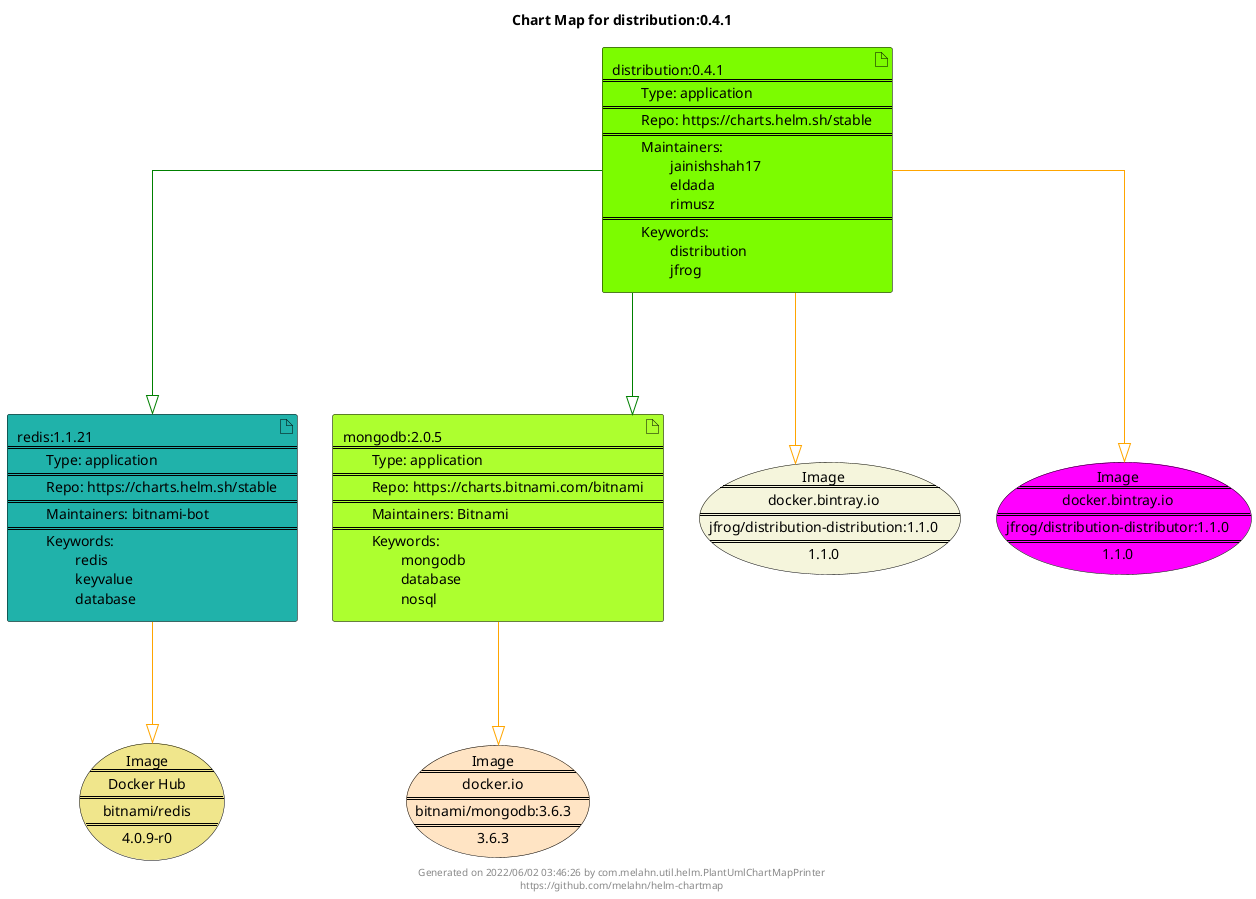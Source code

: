 @startuml
skinparam linetype ortho
skinparam backgroundColor white
skinparam usecaseBorderColor black
skinparam usecaseArrowColor LightSlateGray
skinparam artifactBorderColor black
skinparam artifactArrowColor LightSlateGray

title Chart Map for distribution:0.4.1

'There are 3 referenced Helm Charts
artifact "redis:1.1.21\n====\n\tType: application\n====\n\tRepo: https://charts.helm.sh/stable\n====\n\tMaintainers: bitnami-bot\n====\n\tKeywords: \n\t\tredis\n\t\tkeyvalue\n\t\tdatabase" as redis_1_1_21 #LightSeaGreen
artifact "mongodb:2.0.5\n====\n\tType: application\n====\n\tRepo: https://charts.bitnami.com/bitnami\n====\n\tMaintainers: Bitnami\n====\n\tKeywords: \n\t\tmongodb\n\t\tdatabase\n\t\tnosql" as mongodb_2_0_5 #GreenYellow
artifact "distribution:0.4.1\n====\n\tType: application\n====\n\tRepo: https://charts.helm.sh/stable\n====\n\tMaintainers: \n\t\tjainishshah17\n\t\teldada\n\t\trimusz\n====\n\tKeywords: \n\t\tdistribution\n\t\tjfrog" as distribution_0_4_1 #LawnGreen

'There are 4 referenced Docker Images
usecase "Image\n====\ndocker.bintray.io\n====\njfrog/distribution-distribution:1.1.0\n====\n1.1.0" as docker_bintray_io_jfrog_distribution_distribution_1_1_0 #Beige
usecase "Image\n====\nDocker Hub\n====\nbitnami/redis\n====\n4.0.9-r0" as bitnami_redis_4_0_9_r0 #Khaki
usecase "Image\n====\ndocker.io\n====\nbitnami/mongodb:3.6.3\n====\n3.6.3" as docker_io_bitnami_mongodb_3_6_3 #Bisque
usecase "Image\n====\ndocker.bintray.io\n====\njfrog/distribution-distributor:1.1.0\n====\n1.1.0" as docker_bintray_io_jfrog_distribution_distributor_1_1_0 #Fuchsia

'Chart Dependencies
distribution_0_4_1--[#green]-|>redis_1_1_21
distribution_0_4_1--[#green]-|>mongodb_2_0_5
redis_1_1_21--[#orange]-|>bitnami_redis_4_0_9_r0
mongodb_2_0_5--[#orange]-|>docker_io_bitnami_mongodb_3_6_3
distribution_0_4_1--[#orange]-|>docker_bintray_io_jfrog_distribution_distribution_1_1_0
distribution_0_4_1--[#orange]-|>docker_bintray_io_jfrog_distribution_distributor_1_1_0

center footer Generated on 2022/06/02 03:46:26 by com.melahn.util.helm.PlantUmlChartMapPrinter\nhttps://github.com/melahn/helm-chartmap
@enduml
